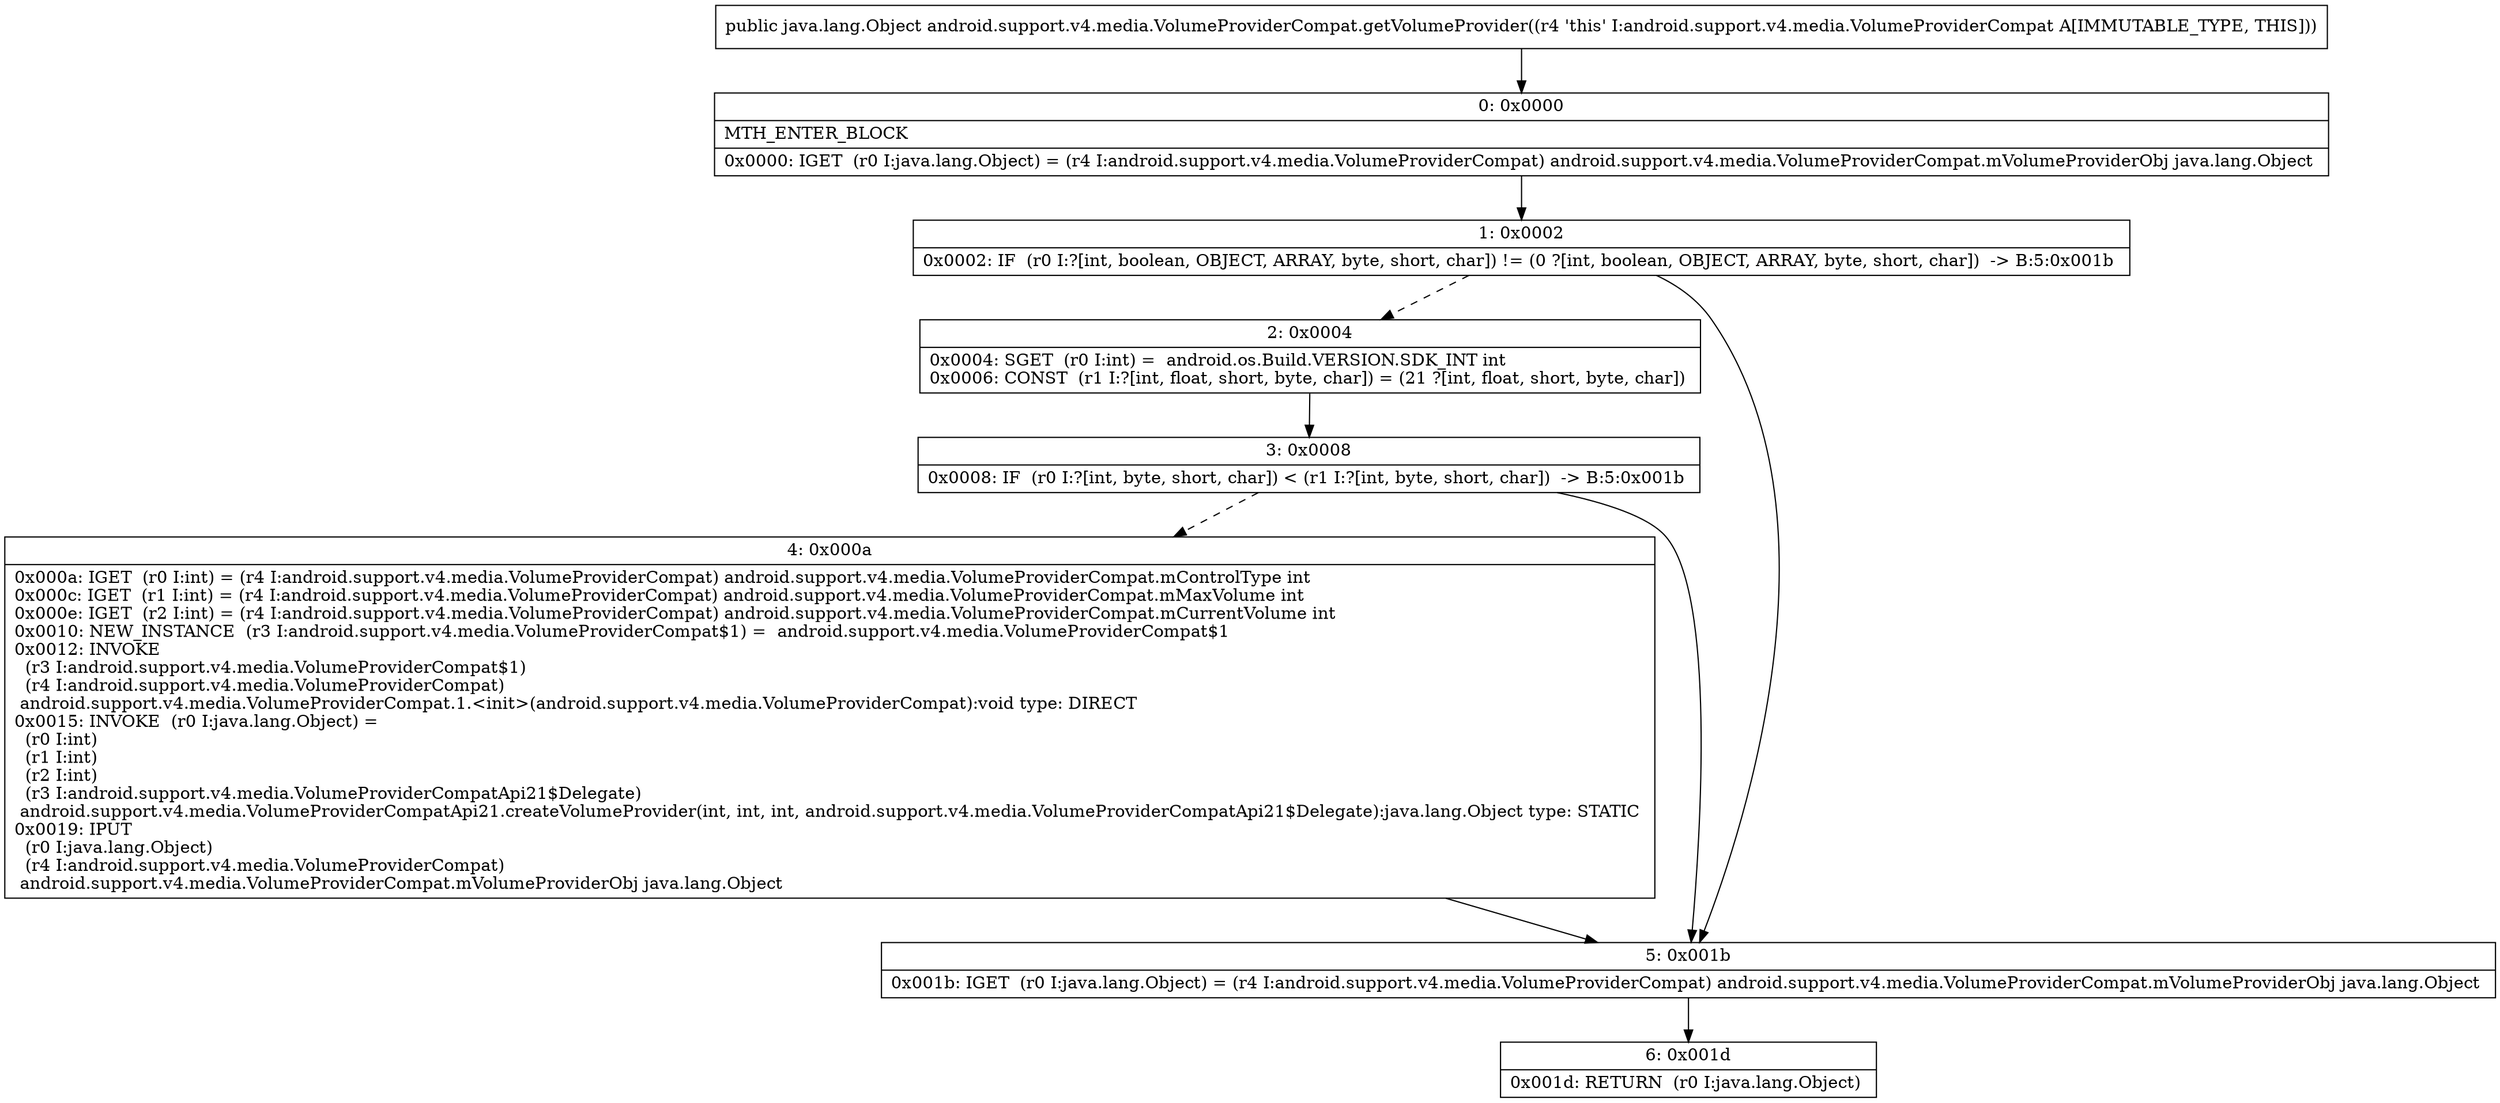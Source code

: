 digraph "CFG forandroid.support.v4.media.VolumeProviderCompat.getVolumeProvider()Ljava\/lang\/Object;" {
Node_0 [shape=record,label="{0\:\ 0x0000|MTH_ENTER_BLOCK\l|0x0000: IGET  (r0 I:java.lang.Object) = (r4 I:android.support.v4.media.VolumeProviderCompat) android.support.v4.media.VolumeProviderCompat.mVolumeProviderObj java.lang.Object \l}"];
Node_1 [shape=record,label="{1\:\ 0x0002|0x0002: IF  (r0 I:?[int, boolean, OBJECT, ARRAY, byte, short, char]) != (0 ?[int, boolean, OBJECT, ARRAY, byte, short, char])  \-\> B:5:0x001b \l}"];
Node_2 [shape=record,label="{2\:\ 0x0004|0x0004: SGET  (r0 I:int) =  android.os.Build.VERSION.SDK_INT int \l0x0006: CONST  (r1 I:?[int, float, short, byte, char]) = (21 ?[int, float, short, byte, char]) \l}"];
Node_3 [shape=record,label="{3\:\ 0x0008|0x0008: IF  (r0 I:?[int, byte, short, char]) \< (r1 I:?[int, byte, short, char])  \-\> B:5:0x001b \l}"];
Node_4 [shape=record,label="{4\:\ 0x000a|0x000a: IGET  (r0 I:int) = (r4 I:android.support.v4.media.VolumeProviderCompat) android.support.v4.media.VolumeProviderCompat.mControlType int \l0x000c: IGET  (r1 I:int) = (r4 I:android.support.v4.media.VolumeProviderCompat) android.support.v4.media.VolumeProviderCompat.mMaxVolume int \l0x000e: IGET  (r2 I:int) = (r4 I:android.support.v4.media.VolumeProviderCompat) android.support.v4.media.VolumeProviderCompat.mCurrentVolume int \l0x0010: NEW_INSTANCE  (r3 I:android.support.v4.media.VolumeProviderCompat$1) =  android.support.v4.media.VolumeProviderCompat$1 \l0x0012: INVOKE  \l  (r3 I:android.support.v4.media.VolumeProviderCompat$1)\l  (r4 I:android.support.v4.media.VolumeProviderCompat)\l android.support.v4.media.VolumeProviderCompat.1.\<init\>(android.support.v4.media.VolumeProviderCompat):void type: DIRECT \l0x0015: INVOKE  (r0 I:java.lang.Object) = \l  (r0 I:int)\l  (r1 I:int)\l  (r2 I:int)\l  (r3 I:android.support.v4.media.VolumeProviderCompatApi21$Delegate)\l android.support.v4.media.VolumeProviderCompatApi21.createVolumeProvider(int, int, int, android.support.v4.media.VolumeProviderCompatApi21$Delegate):java.lang.Object type: STATIC \l0x0019: IPUT  \l  (r0 I:java.lang.Object)\l  (r4 I:android.support.v4.media.VolumeProviderCompat)\l android.support.v4.media.VolumeProviderCompat.mVolumeProviderObj java.lang.Object \l}"];
Node_5 [shape=record,label="{5\:\ 0x001b|0x001b: IGET  (r0 I:java.lang.Object) = (r4 I:android.support.v4.media.VolumeProviderCompat) android.support.v4.media.VolumeProviderCompat.mVolumeProviderObj java.lang.Object \l}"];
Node_6 [shape=record,label="{6\:\ 0x001d|0x001d: RETURN  (r0 I:java.lang.Object) \l}"];
MethodNode[shape=record,label="{public java.lang.Object android.support.v4.media.VolumeProviderCompat.getVolumeProvider((r4 'this' I:android.support.v4.media.VolumeProviderCompat A[IMMUTABLE_TYPE, THIS])) }"];
MethodNode -> Node_0;
Node_0 -> Node_1;
Node_1 -> Node_2[style=dashed];
Node_1 -> Node_5;
Node_2 -> Node_3;
Node_3 -> Node_4[style=dashed];
Node_3 -> Node_5;
Node_4 -> Node_5;
Node_5 -> Node_6;
}

